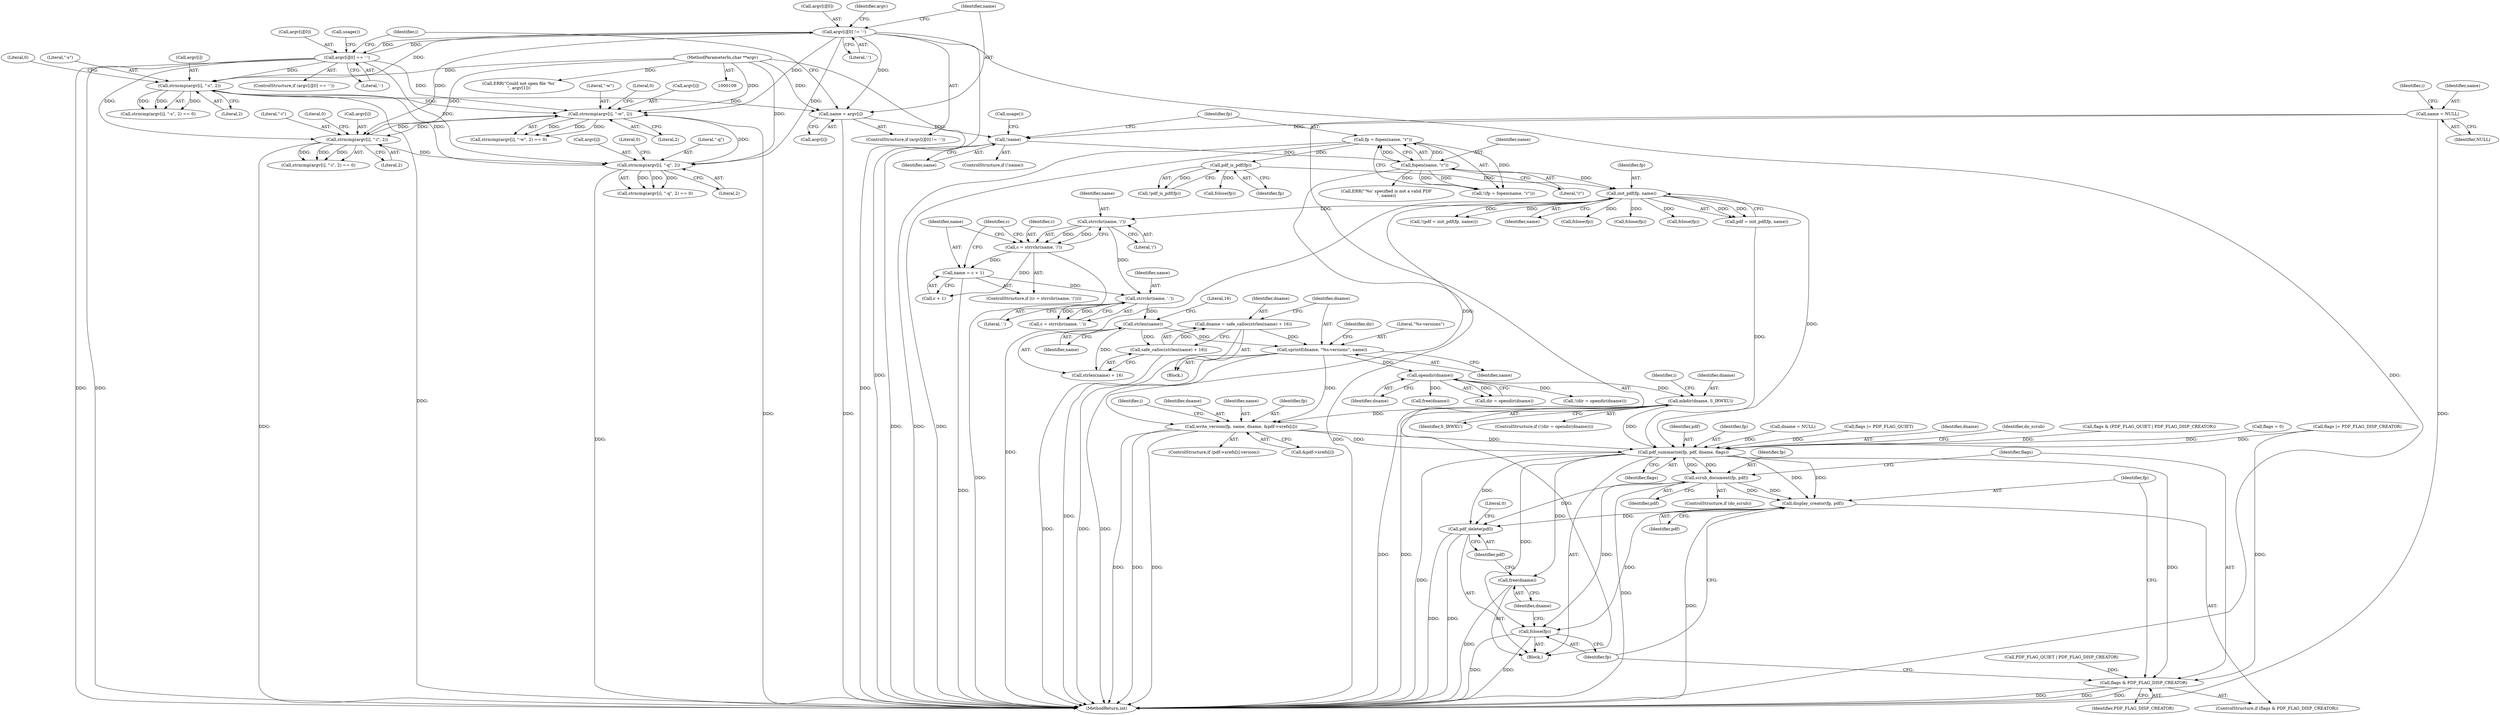 digraph "0_pdfresurrect_0c4120fffa3dffe97b95c486a120eded82afe8a6@API" {
"1000366" [label="(Call,mkdir(dname, S_IRWXU))"];
"1000364" [label="(Call,opendir(dname))"];
"1000356" [label="(Call,sprintf(dname, \"%s-versions\", name))"];
"1000349" [label="(Call,dname = safe_calloc(strlen(name) + 16))"];
"1000351" [label="(Call,safe_calloc(strlen(name) + 16))"];
"1000353" [label="(Call,strlen(name))"];
"1000342" [label="(Call,strrchr(name, '.'))"];
"1000331" [label="(Call,strrchr(name, '/'))"];
"1000262" [label="(Call,init_pdf(fp, name))"];
"1000247" [label="(Call,pdf_is_pdf(fp))"];
"1000230" [label="(Call,fp = fopen(name, \"r\"))"];
"1000232" [label="(Call,fopen(name, \"r\"))"];
"1000225" [label="(Call,!name)"];
"1000209" [label="(Call,name = argv[i])"];
"1000190" [label="(Call,strncmp(argv[i], \"-s\", 2))"];
"1000177" [label="(Call,strncmp(argv[i], \"-q\", 2))"];
"1000216" [label="(Call,argv[i][0] == '-')"];
"1000202" [label="(Call,argv[i][0] != '-')"];
"1000164" [label="(Call,strncmp(argv[i], \"-i\", 2))"];
"1000151" [label="(Call,strncmp(argv[i], \"-w\", 2))"];
"1000111" [label="(MethodParameterIn,char **argv)"];
"1000136" [label="(Call,name = NULL)"];
"1000334" [label="(Call,name = c + 1)"];
"1000329" [label="(Call,c = strrchr(name, '/'))"];
"1000403" [label="(Call,write_version(fp, name, dname, &pdf->xrefs[i]))"];
"1000413" [label="(Call,pdf_summarize(fp, pdf, dname, flags))"];
"1000420" [label="(Call,scrub_document(fp, pdf))"];
"1000427" [label="(Call,display_creator(fp, pdf))"];
"1000430" [label="(Call,fclose(fp))"];
"1000434" [label="(Call,pdf_delete(pdf))"];
"1000424" [label="(Call,flags & PDF_FLAG_DISP_CREATOR)"];
"1000432" [label="(Call,free(dname))"];
"1000219" [label="(Identifier,argv)"];
"1000203" [label="(Call,argv[i][0])"];
"1000248" [label="(Identifier,fp)"];
"1000343" [label="(Identifier,name)"];
"1000168" [label="(Literal,\"-i\")"];
"1000246" [label="(Call,!pdf_is_pdf(fp))"];
"1000438" [label="(MethodReturn,int)"];
"1000377" [label="(Call,free(dname))"];
"1000112" [label="(Block,)"];
"1000263" [label="(Identifier,fp)"];
"1000262" [label="(Call,init_pdf(fp, name))"];
"1000217" [label="(Call,argv[i][0])"];
"1000356" [label="(Call,sprintf(dname, \"%s-versions\", name))"];
"1000189" [label="(Call,strncmp(argv[i], \"-s\", 2) == 0)"];
"1000424" [label="(Call,flags & PDF_FLAG_DISP_CREATOR)"];
"1000194" [label="(Literal,\"-s\")"];
"1000331" [label="(Call,strrchr(name, '/'))"];
"1000169" [label="(Literal,2)"];
"1000170" [label="(Literal,0)"];
"1000351" [label="(Call,safe_calloc(strlen(name) + 16))"];
"1000428" [label="(Identifier,fp)"];
"1000209" [label="(Call,name = argv[i])"];
"1000407" [label="(Call,&pdf->xrefs[i])"];
"1000195" [label="(Literal,2)"];
"1000165" [label="(Call,argv[i])"];
"1000429" [label="(Identifier,pdf)"];
"1000178" [label="(Call,argv[i])"];
"1000164" [label="(Call,strncmp(argv[i], \"-i\", 2))"];
"1000141" [label="(Identifier,i)"];
"1000415" [label="(Identifier,pdf)"];
"1000353" [label="(Call,strlen(name))"];
"1000260" [label="(Call,pdf = init_pdf(fp, name))"];
"1000234" [label="(Literal,\"r\")"];
"1000362" [label="(Call,dir = opendir(dname))"];
"1000191" [label="(Call,argv[i])"];
"1000226" [label="(Identifier,name)"];
"1000414" [label="(Identifier,fp)"];
"1000395" [label="(ControlStructure,if (pdf->xrefs[i].version))"];
"1000177" [label="(Call,strncmp(argv[i], \"-q\", 2))"];
"1000322" [label="(Call,dname = NULL)"];
"1000259" [label="(Call,!(pdf = init_pdf(fp, name)))"];
"1000208" [label="(Literal,'-')"];
"1000111" [label="(MethodParameterIn,char **argv)"];
"1000330" [label="(Identifier,c)"];
"1000155" [label="(Literal,\"-w\")"];
"1000394" [label="(Identifier,i)"];
"1000406" [label="(Identifier,dname)"];
"1000171" [label="(Call,flags |= PDF_FLAG_DISP_CREATOR)"];
"1000403" [label="(Call,write_version(fp, name, dname, &pdf->xrefs[i]))"];
"1000349" [label="(Call,dname = safe_calloc(strlen(name) + 16))"];
"1000332" [label="(Identifier,name)"];
"1000182" [label="(Literal,2)"];
"1000405" [label="(Identifier,name)"];
"1000183" [label="(Literal,0)"];
"1000361" [label="(Call,!(dir = opendir(dname)))"];
"1000264" [label="(Identifier,name)"];
"1000184" [label="(Call,flags |= PDF_FLAG_QUIET)"];
"1000433" [label="(Identifier,dname)"];
"1000336" [label="(Call,c + 1)"];
"1000386" [label="(Identifier,i)"];
"1000431" [label="(Identifier,fp)"];
"1000136" [label="(Call,name = NULL)"];
"1000224" [label="(ControlStructure,if (!name))"];
"1000425" [label="(Identifier,flags)"];
"1000352" [label="(Call,strlen(name) + 16)"];
"1000157" [label="(Literal,0)"];
"1000340" [label="(Call,c = strrchr(name, '.'))"];
"1000365" [label="(Identifier,dname)"];
"1000366" [label="(Call,mkdir(dname, S_IRWXU))"];
"1000156" [label="(Literal,2)"];
"1000327" [label="(Block,)"];
"1000359" [label="(Identifier,name)"];
"1000210" [label="(Identifier,name)"];
"1000426" [label="(Identifier,PDF_FLAG_DISP_CREATOR)"];
"1000354" [label="(Identifier,name)"];
"1000335" [label="(Identifier,name)"];
"1000416" [label="(Identifier,dname)"];
"1000137" [label="(Identifier,name)"];
"1000181" [label="(Literal,\"-q\")"];
"1000329" [label="(Call,c = strrchr(name, '/'))"];
"1000266" [label="(Call,fclose(fp))"];
"1000190" [label="(Call,strncmp(argv[i], \"-s\", 2))"];
"1000305" [label="(Call,PDF_FLAG_QUIET | PDF_FLAG_DISP_CREATOR)"];
"1000150" [label="(Call,strncmp(argv[i], \"-w\", 2) == 0)"];
"1000151" [label="(Call,strncmp(argv[i], \"-w\", 2))"];
"1000342" [label="(Call,strrchr(name, '.'))"];
"1000227" [label="(Call,usage())"];
"1000201" [label="(ControlStructure,if (argv[i][0] != '-'))"];
"1000196" [label="(Literal,0)"];
"1000404" [label="(Identifier,fp)"];
"1000419" [label="(Identifier,do_scrub)"];
"1000341" [label="(Identifier,c)"];
"1000422" [label="(Identifier,pdf)"];
"1000176" [label="(Call,strncmp(argv[i], \"-q\", 2) == 0)"];
"1000231" [label="(Identifier,fp)"];
"1000236" [label="(Call,ERR(\"Could not open file '%s'\n\", argv[1]))"];
"1000344" [label="(Literal,'.')"];
"1000316" [label="(Call,fclose(fp))"];
"1000215" [label="(ControlStructure,if (argv[i][0] == '-'))"];
"1000223" [label="(Call,usage())"];
"1000225" [label="(Call,!name)"];
"1000357" [label="(Identifier,dname)"];
"1000355" [label="(Literal,16)"];
"1000147" [label="(Identifier,i)"];
"1000363" [label="(Identifier,dir)"];
"1000222" [label="(Literal,'-')"];
"1000420" [label="(Call,scrub_document(fp, pdf))"];
"1000368" [label="(Identifier,S_IRWXU)"];
"1000360" [label="(ControlStructure,if (!(dir = opendir(dname))))"];
"1000211" [label="(Call,argv[i])"];
"1000418" [label="(ControlStructure,if (do_scrub))"];
"1000434" [label="(Call,pdf_delete(pdf))"];
"1000413" [label="(Call,pdf_summarize(fp, pdf, dname, flags))"];
"1000373" [label="(Call,fclose(fp))"];
"1000435" [label="(Identifier,pdf)"];
"1000202" [label="(Call,argv[i][0] != '-')"];
"1000233" [label="(Identifier,name)"];
"1000163" [label="(Call,strncmp(argv[i], \"-i\", 2) == 0)"];
"1000430" [label="(Call,fclose(fp))"];
"1000230" [label="(Call,fp = fopen(name, \"r\"))"];
"1000229" [label="(Call,!(fp = fopen(name, \"r\")))"];
"1000367" [label="(Identifier,dname)"];
"1000232" [label="(Call,fopen(name, \"r\"))"];
"1000216" [label="(Call,argv[i][0] == '-')"];
"1000253" [label="(Call,fclose(fp))"];
"1000417" [label="(Identifier,flags)"];
"1000432" [label="(Call,free(dname))"];
"1000437" [label="(Literal,0)"];
"1000303" [label="(Call,flags & (PDF_FLAG_QUIET | PDF_FLAG_DISP_CREATOR))"];
"1000334" [label="(Call,name = c + 1)"];
"1000333" [label="(Literal,'/')"];
"1000350" [label="(Identifier,dname)"];
"1000427" [label="(Call,display_creator(fp, pdf))"];
"1000133" [label="(Call,flags = 0)"];
"1000358" [label="(Literal,\"%s-versions\")"];
"1000423" [label="(ControlStructure,if (flags & PDF_FLAG_DISP_CREATOR))"];
"1000250" [label="(Call,ERR(\"'%s' specified is not a valid PDF\n\", name))"];
"1000247" [label="(Call,pdf_is_pdf(fp))"];
"1000421" [label="(Identifier,fp)"];
"1000152" [label="(Call,argv[i])"];
"1000328" [label="(ControlStructure,if ((c = strrchr(name, '/'))))"];
"1000138" [label="(Identifier,NULL)"];
"1000364" [label="(Call,opendir(dname))"];
"1000366" -> "1000360"  [label="AST: "];
"1000366" -> "1000368"  [label="CFG: "];
"1000367" -> "1000366"  [label="AST: "];
"1000368" -> "1000366"  [label="AST: "];
"1000386" -> "1000366"  [label="CFG: "];
"1000366" -> "1000438"  [label="DDG: "];
"1000366" -> "1000438"  [label="DDG: "];
"1000364" -> "1000366"  [label="DDG: "];
"1000366" -> "1000403"  [label="DDG: "];
"1000366" -> "1000413"  [label="DDG: "];
"1000364" -> "1000362"  [label="AST: "];
"1000364" -> "1000365"  [label="CFG: "];
"1000365" -> "1000364"  [label="AST: "];
"1000362" -> "1000364"  [label="CFG: "];
"1000364" -> "1000361"  [label="DDG: "];
"1000364" -> "1000362"  [label="DDG: "];
"1000356" -> "1000364"  [label="DDG: "];
"1000364" -> "1000377"  [label="DDG: "];
"1000356" -> "1000327"  [label="AST: "];
"1000356" -> "1000359"  [label="CFG: "];
"1000357" -> "1000356"  [label="AST: "];
"1000358" -> "1000356"  [label="AST: "];
"1000359" -> "1000356"  [label="AST: "];
"1000363" -> "1000356"  [label="CFG: "];
"1000356" -> "1000438"  [label="DDG: "];
"1000356" -> "1000438"  [label="DDG: "];
"1000349" -> "1000356"  [label="DDG: "];
"1000353" -> "1000356"  [label="DDG: "];
"1000356" -> "1000403"  [label="DDG: "];
"1000349" -> "1000327"  [label="AST: "];
"1000349" -> "1000351"  [label="CFG: "];
"1000350" -> "1000349"  [label="AST: "];
"1000351" -> "1000349"  [label="AST: "];
"1000357" -> "1000349"  [label="CFG: "];
"1000349" -> "1000438"  [label="DDG: "];
"1000351" -> "1000349"  [label="DDG: "];
"1000351" -> "1000352"  [label="CFG: "];
"1000352" -> "1000351"  [label="AST: "];
"1000351" -> "1000438"  [label="DDG: "];
"1000353" -> "1000351"  [label="DDG: "];
"1000353" -> "1000352"  [label="AST: "];
"1000353" -> "1000354"  [label="CFG: "];
"1000354" -> "1000353"  [label="AST: "];
"1000355" -> "1000353"  [label="CFG: "];
"1000353" -> "1000352"  [label="DDG: "];
"1000342" -> "1000353"  [label="DDG: "];
"1000342" -> "1000340"  [label="AST: "];
"1000342" -> "1000344"  [label="CFG: "];
"1000343" -> "1000342"  [label="AST: "];
"1000344" -> "1000342"  [label="AST: "];
"1000340" -> "1000342"  [label="CFG: "];
"1000342" -> "1000340"  [label="DDG: "];
"1000342" -> "1000340"  [label="DDG: "];
"1000331" -> "1000342"  [label="DDG: "];
"1000334" -> "1000342"  [label="DDG: "];
"1000331" -> "1000329"  [label="AST: "];
"1000331" -> "1000333"  [label="CFG: "];
"1000332" -> "1000331"  [label="AST: "];
"1000333" -> "1000331"  [label="AST: "];
"1000329" -> "1000331"  [label="CFG: "];
"1000331" -> "1000329"  [label="DDG: "];
"1000331" -> "1000329"  [label="DDG: "];
"1000262" -> "1000331"  [label="DDG: "];
"1000262" -> "1000260"  [label="AST: "];
"1000262" -> "1000264"  [label="CFG: "];
"1000263" -> "1000262"  [label="AST: "];
"1000264" -> "1000262"  [label="AST: "];
"1000260" -> "1000262"  [label="CFG: "];
"1000262" -> "1000438"  [label="DDG: "];
"1000262" -> "1000259"  [label="DDG: "];
"1000262" -> "1000259"  [label="DDG: "];
"1000262" -> "1000260"  [label="DDG: "];
"1000262" -> "1000260"  [label="DDG: "];
"1000247" -> "1000262"  [label="DDG: "];
"1000232" -> "1000262"  [label="DDG: "];
"1000262" -> "1000266"  [label="DDG: "];
"1000262" -> "1000316"  [label="DDG: "];
"1000262" -> "1000373"  [label="DDG: "];
"1000262" -> "1000403"  [label="DDG: "];
"1000262" -> "1000413"  [label="DDG: "];
"1000247" -> "1000246"  [label="AST: "];
"1000247" -> "1000248"  [label="CFG: "];
"1000248" -> "1000247"  [label="AST: "];
"1000246" -> "1000247"  [label="CFG: "];
"1000247" -> "1000246"  [label="DDG: "];
"1000230" -> "1000247"  [label="DDG: "];
"1000247" -> "1000253"  [label="DDG: "];
"1000230" -> "1000229"  [label="AST: "];
"1000230" -> "1000232"  [label="CFG: "];
"1000231" -> "1000230"  [label="AST: "];
"1000232" -> "1000230"  [label="AST: "];
"1000229" -> "1000230"  [label="CFG: "];
"1000230" -> "1000438"  [label="DDG: "];
"1000230" -> "1000438"  [label="DDG: "];
"1000230" -> "1000229"  [label="DDG: "];
"1000232" -> "1000230"  [label="DDG: "];
"1000232" -> "1000230"  [label="DDG: "];
"1000232" -> "1000234"  [label="CFG: "];
"1000233" -> "1000232"  [label="AST: "];
"1000234" -> "1000232"  [label="AST: "];
"1000232" -> "1000438"  [label="DDG: "];
"1000232" -> "1000229"  [label="DDG: "];
"1000232" -> "1000229"  [label="DDG: "];
"1000225" -> "1000232"  [label="DDG: "];
"1000232" -> "1000250"  [label="DDG: "];
"1000225" -> "1000224"  [label="AST: "];
"1000225" -> "1000226"  [label="CFG: "];
"1000226" -> "1000225"  [label="AST: "];
"1000227" -> "1000225"  [label="CFG: "];
"1000231" -> "1000225"  [label="CFG: "];
"1000225" -> "1000438"  [label="DDG: "];
"1000209" -> "1000225"  [label="DDG: "];
"1000136" -> "1000225"  [label="DDG: "];
"1000209" -> "1000201"  [label="AST: "];
"1000209" -> "1000211"  [label="CFG: "];
"1000210" -> "1000209"  [label="AST: "];
"1000211" -> "1000209"  [label="AST: "];
"1000147" -> "1000209"  [label="CFG: "];
"1000209" -> "1000438"  [label="DDG: "];
"1000190" -> "1000209"  [label="DDG: "];
"1000202" -> "1000209"  [label="DDG: "];
"1000111" -> "1000209"  [label="DDG: "];
"1000190" -> "1000189"  [label="AST: "];
"1000190" -> "1000195"  [label="CFG: "];
"1000191" -> "1000190"  [label="AST: "];
"1000194" -> "1000190"  [label="AST: "];
"1000195" -> "1000190"  [label="AST: "];
"1000196" -> "1000190"  [label="CFG: "];
"1000190" -> "1000438"  [label="DDG: "];
"1000190" -> "1000151"  [label="DDG: "];
"1000190" -> "1000189"  [label="DDG: "];
"1000190" -> "1000189"  [label="DDG: "];
"1000190" -> "1000189"  [label="DDG: "];
"1000177" -> "1000190"  [label="DDG: "];
"1000216" -> "1000190"  [label="DDG: "];
"1000202" -> "1000190"  [label="DDG: "];
"1000111" -> "1000190"  [label="DDG: "];
"1000177" -> "1000176"  [label="AST: "];
"1000177" -> "1000182"  [label="CFG: "];
"1000178" -> "1000177"  [label="AST: "];
"1000181" -> "1000177"  [label="AST: "];
"1000182" -> "1000177"  [label="AST: "];
"1000183" -> "1000177"  [label="CFG: "];
"1000177" -> "1000438"  [label="DDG: "];
"1000177" -> "1000151"  [label="DDG: "];
"1000177" -> "1000176"  [label="DDG: "];
"1000177" -> "1000176"  [label="DDG: "];
"1000177" -> "1000176"  [label="DDG: "];
"1000216" -> "1000177"  [label="DDG: "];
"1000202" -> "1000177"  [label="DDG: "];
"1000164" -> "1000177"  [label="DDG: "];
"1000111" -> "1000177"  [label="DDG: "];
"1000216" -> "1000215"  [label="AST: "];
"1000216" -> "1000222"  [label="CFG: "];
"1000217" -> "1000216"  [label="AST: "];
"1000222" -> "1000216"  [label="AST: "];
"1000223" -> "1000216"  [label="CFG: "];
"1000147" -> "1000216"  [label="CFG: "];
"1000216" -> "1000438"  [label="DDG: "];
"1000216" -> "1000438"  [label="DDG: "];
"1000216" -> "1000151"  [label="DDG: "];
"1000216" -> "1000164"  [label="DDG: "];
"1000216" -> "1000202"  [label="DDG: "];
"1000202" -> "1000216"  [label="DDG: "];
"1000202" -> "1000201"  [label="AST: "];
"1000202" -> "1000208"  [label="CFG: "];
"1000203" -> "1000202"  [label="AST: "];
"1000208" -> "1000202"  [label="AST: "];
"1000210" -> "1000202"  [label="CFG: "];
"1000219" -> "1000202"  [label="CFG: "];
"1000202" -> "1000438"  [label="DDG: "];
"1000202" -> "1000438"  [label="DDG: "];
"1000202" -> "1000151"  [label="DDG: "];
"1000202" -> "1000164"  [label="DDG: "];
"1000164" -> "1000163"  [label="AST: "];
"1000164" -> "1000169"  [label="CFG: "];
"1000165" -> "1000164"  [label="AST: "];
"1000168" -> "1000164"  [label="AST: "];
"1000169" -> "1000164"  [label="AST: "];
"1000170" -> "1000164"  [label="CFG: "];
"1000164" -> "1000438"  [label="DDG: "];
"1000164" -> "1000151"  [label="DDG: "];
"1000164" -> "1000163"  [label="DDG: "];
"1000164" -> "1000163"  [label="DDG: "];
"1000164" -> "1000163"  [label="DDG: "];
"1000151" -> "1000164"  [label="DDG: "];
"1000111" -> "1000164"  [label="DDG: "];
"1000151" -> "1000150"  [label="AST: "];
"1000151" -> "1000156"  [label="CFG: "];
"1000152" -> "1000151"  [label="AST: "];
"1000155" -> "1000151"  [label="AST: "];
"1000156" -> "1000151"  [label="AST: "];
"1000157" -> "1000151"  [label="CFG: "];
"1000151" -> "1000438"  [label="DDG: "];
"1000151" -> "1000150"  [label="DDG: "];
"1000151" -> "1000150"  [label="DDG: "];
"1000151" -> "1000150"  [label="DDG: "];
"1000111" -> "1000151"  [label="DDG: "];
"1000111" -> "1000109"  [label="AST: "];
"1000111" -> "1000438"  [label="DDG: "];
"1000111" -> "1000236"  [label="DDG: "];
"1000136" -> "1000112"  [label="AST: "];
"1000136" -> "1000138"  [label="CFG: "];
"1000137" -> "1000136"  [label="AST: "];
"1000138" -> "1000136"  [label="AST: "];
"1000141" -> "1000136"  [label="CFG: "];
"1000136" -> "1000438"  [label="DDG: "];
"1000334" -> "1000328"  [label="AST: "];
"1000334" -> "1000336"  [label="CFG: "];
"1000335" -> "1000334"  [label="AST: "];
"1000336" -> "1000334"  [label="AST: "];
"1000341" -> "1000334"  [label="CFG: "];
"1000334" -> "1000438"  [label="DDG: "];
"1000329" -> "1000334"  [label="DDG: "];
"1000329" -> "1000328"  [label="AST: "];
"1000330" -> "1000329"  [label="AST: "];
"1000335" -> "1000329"  [label="CFG: "];
"1000341" -> "1000329"  [label="CFG: "];
"1000329" -> "1000438"  [label="DDG: "];
"1000329" -> "1000336"  [label="DDG: "];
"1000403" -> "1000395"  [label="AST: "];
"1000403" -> "1000407"  [label="CFG: "];
"1000404" -> "1000403"  [label="AST: "];
"1000405" -> "1000403"  [label="AST: "];
"1000406" -> "1000403"  [label="AST: "];
"1000407" -> "1000403"  [label="AST: "];
"1000394" -> "1000403"  [label="CFG: "];
"1000403" -> "1000438"  [label="DDG: "];
"1000403" -> "1000438"  [label="DDG: "];
"1000403" -> "1000438"  [label="DDG: "];
"1000403" -> "1000413"  [label="DDG: "];
"1000403" -> "1000413"  [label="DDG: "];
"1000413" -> "1000112"  [label="AST: "];
"1000413" -> "1000417"  [label="CFG: "];
"1000414" -> "1000413"  [label="AST: "];
"1000415" -> "1000413"  [label="AST: "];
"1000416" -> "1000413"  [label="AST: "];
"1000417" -> "1000413"  [label="AST: "];
"1000419" -> "1000413"  [label="CFG: "];
"1000413" -> "1000438"  [label="DDG: "];
"1000260" -> "1000413"  [label="DDG: "];
"1000322" -> "1000413"  [label="DDG: "];
"1000171" -> "1000413"  [label="DDG: "];
"1000184" -> "1000413"  [label="DDG: "];
"1000303" -> "1000413"  [label="DDG: "];
"1000133" -> "1000413"  [label="DDG: "];
"1000413" -> "1000420"  [label="DDG: "];
"1000413" -> "1000420"  [label="DDG: "];
"1000413" -> "1000424"  [label="DDG: "];
"1000413" -> "1000427"  [label="DDG: "];
"1000413" -> "1000427"  [label="DDG: "];
"1000413" -> "1000430"  [label="DDG: "];
"1000413" -> "1000432"  [label="DDG: "];
"1000413" -> "1000434"  [label="DDG: "];
"1000420" -> "1000418"  [label="AST: "];
"1000420" -> "1000422"  [label="CFG: "];
"1000421" -> "1000420"  [label="AST: "];
"1000422" -> "1000420"  [label="AST: "];
"1000425" -> "1000420"  [label="CFG: "];
"1000420" -> "1000438"  [label="DDG: "];
"1000420" -> "1000427"  [label="DDG: "];
"1000420" -> "1000427"  [label="DDG: "];
"1000420" -> "1000430"  [label="DDG: "];
"1000420" -> "1000434"  [label="DDG: "];
"1000427" -> "1000423"  [label="AST: "];
"1000427" -> "1000429"  [label="CFG: "];
"1000428" -> "1000427"  [label="AST: "];
"1000429" -> "1000427"  [label="AST: "];
"1000431" -> "1000427"  [label="CFG: "];
"1000427" -> "1000438"  [label="DDG: "];
"1000427" -> "1000430"  [label="DDG: "];
"1000427" -> "1000434"  [label="DDG: "];
"1000430" -> "1000112"  [label="AST: "];
"1000430" -> "1000431"  [label="CFG: "];
"1000431" -> "1000430"  [label="AST: "];
"1000433" -> "1000430"  [label="CFG: "];
"1000430" -> "1000438"  [label="DDG: "];
"1000430" -> "1000438"  [label="DDG: "];
"1000434" -> "1000112"  [label="AST: "];
"1000434" -> "1000435"  [label="CFG: "];
"1000435" -> "1000434"  [label="AST: "];
"1000437" -> "1000434"  [label="CFG: "];
"1000434" -> "1000438"  [label="DDG: "];
"1000434" -> "1000438"  [label="DDG: "];
"1000424" -> "1000423"  [label="AST: "];
"1000424" -> "1000426"  [label="CFG: "];
"1000425" -> "1000424"  [label="AST: "];
"1000426" -> "1000424"  [label="AST: "];
"1000428" -> "1000424"  [label="CFG: "];
"1000431" -> "1000424"  [label="CFG: "];
"1000424" -> "1000438"  [label="DDG: "];
"1000424" -> "1000438"  [label="DDG: "];
"1000424" -> "1000438"  [label="DDG: "];
"1000305" -> "1000424"  [label="DDG: "];
"1000171" -> "1000424"  [label="DDG: "];
"1000432" -> "1000112"  [label="AST: "];
"1000432" -> "1000433"  [label="CFG: "];
"1000433" -> "1000432"  [label="AST: "];
"1000435" -> "1000432"  [label="CFG: "];
"1000432" -> "1000438"  [label="DDG: "];
}
